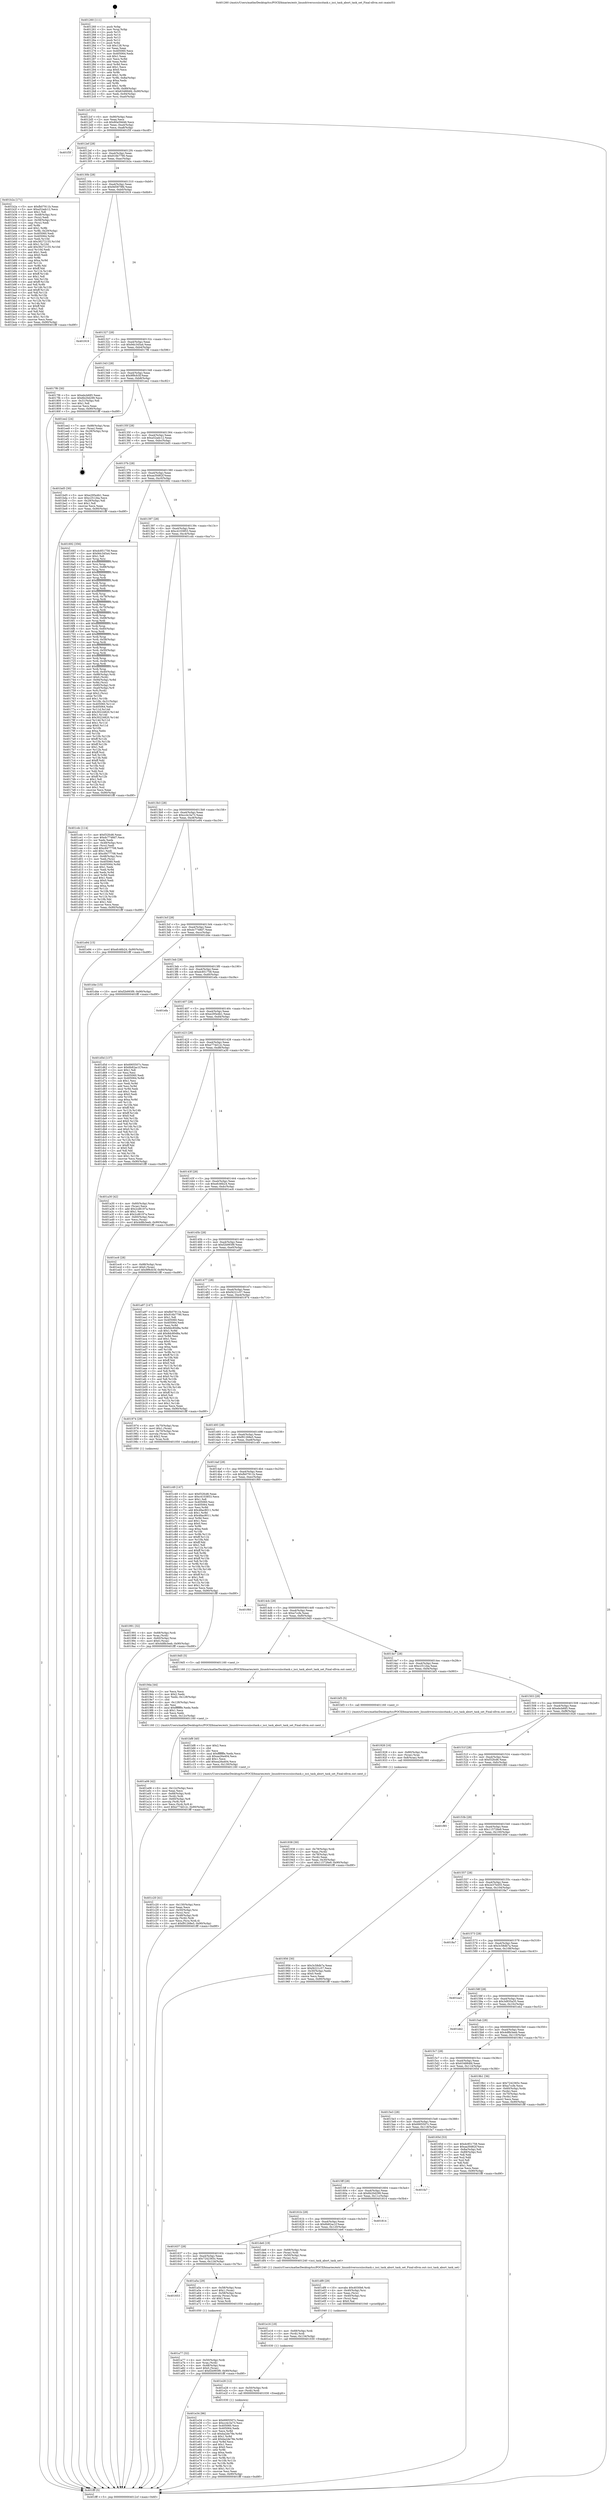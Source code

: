 digraph "0x401260" {
  label = "0x401260 (/mnt/c/Users/mathe/Desktop/tcc/POCII/binaries/extr_linuxdriversscsiiscitask.c_isci_task_abort_task_set_Final-ollvm.out::main(0))"
  labelloc = "t"
  node[shape=record]

  Entry [label="",width=0.3,height=0.3,shape=circle,fillcolor=black,style=filled]
  "0x4012cf" [label="{
     0x4012cf [32]\l
     | [instrs]\l
     &nbsp;&nbsp;0x4012cf \<+6\>: mov -0x90(%rbp),%eax\l
     &nbsp;&nbsp;0x4012d5 \<+2\>: mov %eax,%ecx\l
     &nbsp;&nbsp;0x4012d7 \<+6\>: sub $0x80a59d46,%ecx\l
     &nbsp;&nbsp;0x4012dd \<+6\>: mov %eax,-0xa4(%rbp)\l
     &nbsp;&nbsp;0x4012e3 \<+6\>: mov %ecx,-0xa8(%rbp)\l
     &nbsp;&nbsp;0x4012e9 \<+6\>: je 0000000000401f3f \<main+0xcdf\>\l
  }"]
  "0x401f3f" [label="{
     0x401f3f\l
  }", style=dashed]
  "0x4012ef" [label="{
     0x4012ef [28]\l
     | [instrs]\l
     &nbsp;&nbsp;0x4012ef \<+5\>: jmp 00000000004012f4 \<main+0x94\>\l
     &nbsp;&nbsp;0x4012f4 \<+6\>: mov -0xa4(%rbp),%eax\l
     &nbsp;&nbsp;0x4012fa \<+5\>: sub $0x916b7790,%eax\l
     &nbsp;&nbsp;0x4012ff \<+6\>: mov %eax,-0xac(%rbp)\l
     &nbsp;&nbsp;0x401305 \<+6\>: je 0000000000401b2a \<main+0x8ca\>\l
  }"]
  Exit [label="",width=0.3,height=0.3,shape=circle,fillcolor=black,style=filled,peripheries=2]
  "0x401b2a" [label="{
     0x401b2a [171]\l
     | [instrs]\l
     &nbsp;&nbsp;0x401b2a \<+5\>: mov $0xfb07911b,%eax\l
     &nbsp;&nbsp;0x401b2f \<+5\>: mov $0xa52adc12,%ecx\l
     &nbsp;&nbsp;0x401b34 \<+2\>: mov $0x1,%dl\l
     &nbsp;&nbsp;0x401b36 \<+4\>: mov -0x48(%rbp),%rsi\l
     &nbsp;&nbsp;0x401b3a \<+2\>: mov (%rsi),%edi\l
     &nbsp;&nbsp;0x401b3c \<+4\>: mov -0x58(%rbp),%rsi\l
     &nbsp;&nbsp;0x401b40 \<+2\>: cmp (%rsi),%edi\l
     &nbsp;&nbsp;0x401b42 \<+4\>: setl %r8b\l
     &nbsp;&nbsp;0x401b46 \<+4\>: and $0x1,%r8b\l
     &nbsp;&nbsp;0x401b4a \<+4\>: mov %r8b,-0x29(%rbp)\l
     &nbsp;&nbsp;0x401b4e \<+7\>: mov 0x405060,%edi\l
     &nbsp;&nbsp;0x401b55 \<+8\>: mov 0x405064,%r9d\l
     &nbsp;&nbsp;0x401b5d \<+3\>: mov %edi,%r10d\l
     &nbsp;&nbsp;0x401b60 \<+7\>: sub $0x36272155,%r10d\l
     &nbsp;&nbsp;0x401b67 \<+4\>: sub $0x1,%r10d\l
     &nbsp;&nbsp;0x401b6b \<+7\>: add $0x36272155,%r10d\l
     &nbsp;&nbsp;0x401b72 \<+4\>: imul %r10d,%edi\l
     &nbsp;&nbsp;0x401b76 \<+3\>: and $0x1,%edi\l
     &nbsp;&nbsp;0x401b79 \<+3\>: cmp $0x0,%edi\l
     &nbsp;&nbsp;0x401b7c \<+4\>: sete %r8b\l
     &nbsp;&nbsp;0x401b80 \<+4\>: cmp $0xa,%r9d\l
     &nbsp;&nbsp;0x401b84 \<+4\>: setl %r11b\l
     &nbsp;&nbsp;0x401b88 \<+3\>: mov %r8b,%bl\l
     &nbsp;&nbsp;0x401b8b \<+3\>: xor $0xff,%bl\l
     &nbsp;&nbsp;0x401b8e \<+3\>: mov %r11b,%r14b\l
     &nbsp;&nbsp;0x401b91 \<+4\>: xor $0xff,%r14b\l
     &nbsp;&nbsp;0x401b95 \<+3\>: xor $0x1,%dl\l
     &nbsp;&nbsp;0x401b98 \<+3\>: mov %bl,%r15b\l
     &nbsp;&nbsp;0x401b9b \<+4\>: and $0xff,%r15b\l
     &nbsp;&nbsp;0x401b9f \<+3\>: and %dl,%r8b\l
     &nbsp;&nbsp;0x401ba2 \<+3\>: mov %r14b,%r12b\l
     &nbsp;&nbsp;0x401ba5 \<+4\>: and $0xff,%r12b\l
     &nbsp;&nbsp;0x401ba9 \<+3\>: and %dl,%r11b\l
     &nbsp;&nbsp;0x401bac \<+3\>: or %r8b,%r15b\l
     &nbsp;&nbsp;0x401baf \<+3\>: or %r11b,%r12b\l
     &nbsp;&nbsp;0x401bb2 \<+3\>: xor %r12b,%r15b\l
     &nbsp;&nbsp;0x401bb5 \<+3\>: or %r14b,%bl\l
     &nbsp;&nbsp;0x401bb8 \<+3\>: xor $0xff,%bl\l
     &nbsp;&nbsp;0x401bbb \<+3\>: or $0x1,%dl\l
     &nbsp;&nbsp;0x401bbe \<+2\>: and %dl,%bl\l
     &nbsp;&nbsp;0x401bc0 \<+3\>: or %bl,%r15b\l
     &nbsp;&nbsp;0x401bc3 \<+4\>: test $0x1,%r15b\l
     &nbsp;&nbsp;0x401bc7 \<+3\>: cmovne %ecx,%eax\l
     &nbsp;&nbsp;0x401bca \<+6\>: mov %eax,-0x90(%rbp)\l
     &nbsp;&nbsp;0x401bd0 \<+5\>: jmp 0000000000401fff \<main+0xd9f\>\l
  }"]
  "0x40130b" [label="{
     0x40130b [28]\l
     | [instrs]\l
     &nbsp;&nbsp;0x40130b \<+5\>: jmp 0000000000401310 \<main+0xb0\>\l
     &nbsp;&nbsp;0x401310 \<+6\>: mov -0xa4(%rbp),%eax\l
     &nbsp;&nbsp;0x401316 \<+5\>: sub $0x9d5879fb,%eax\l
     &nbsp;&nbsp;0x40131b \<+6\>: mov %eax,-0xb0(%rbp)\l
     &nbsp;&nbsp;0x401321 \<+6\>: je 0000000000401919 \<main+0x6b9\>\l
  }"]
  "0x401e34" [label="{
     0x401e34 [96]\l
     | [instrs]\l
     &nbsp;&nbsp;0x401e34 \<+5\>: mov $0x6905507c,%eax\l
     &nbsp;&nbsp;0x401e39 \<+5\>: mov $0xcc4c3a73,%esi\l
     &nbsp;&nbsp;0x401e3e \<+7\>: mov 0x405060,%ecx\l
     &nbsp;&nbsp;0x401e45 \<+7\>: mov 0x405064,%edx\l
     &nbsp;&nbsp;0x401e4c \<+3\>: mov %ecx,%r8d\l
     &nbsp;&nbsp;0x401e4f \<+7\>: sub $0xba2de78e,%r8d\l
     &nbsp;&nbsp;0x401e56 \<+4\>: sub $0x1,%r8d\l
     &nbsp;&nbsp;0x401e5a \<+7\>: add $0xba2de78e,%r8d\l
     &nbsp;&nbsp;0x401e61 \<+4\>: imul %r8d,%ecx\l
     &nbsp;&nbsp;0x401e65 \<+3\>: and $0x1,%ecx\l
     &nbsp;&nbsp;0x401e68 \<+3\>: cmp $0x0,%ecx\l
     &nbsp;&nbsp;0x401e6b \<+4\>: sete %r9b\l
     &nbsp;&nbsp;0x401e6f \<+3\>: cmp $0xa,%edx\l
     &nbsp;&nbsp;0x401e72 \<+4\>: setl %r10b\l
     &nbsp;&nbsp;0x401e76 \<+3\>: mov %r9b,%r11b\l
     &nbsp;&nbsp;0x401e79 \<+3\>: and %r10b,%r11b\l
     &nbsp;&nbsp;0x401e7c \<+3\>: xor %r10b,%r9b\l
     &nbsp;&nbsp;0x401e7f \<+3\>: or %r9b,%r11b\l
     &nbsp;&nbsp;0x401e82 \<+4\>: test $0x1,%r11b\l
     &nbsp;&nbsp;0x401e86 \<+3\>: cmovne %esi,%eax\l
     &nbsp;&nbsp;0x401e89 \<+6\>: mov %eax,-0x90(%rbp)\l
     &nbsp;&nbsp;0x401e8f \<+5\>: jmp 0000000000401fff \<main+0xd9f\>\l
  }"]
  "0x401919" [label="{
     0x401919\l
  }", style=dashed]
  "0x401327" [label="{
     0x401327 [28]\l
     | [instrs]\l
     &nbsp;&nbsp;0x401327 \<+5\>: jmp 000000000040132c \<main+0xcc\>\l
     &nbsp;&nbsp;0x40132c \<+6\>: mov -0xa4(%rbp),%eax\l
     &nbsp;&nbsp;0x401332 \<+5\>: sub $0x9dc345a4,%eax\l
     &nbsp;&nbsp;0x401337 \<+6\>: mov %eax,-0xb4(%rbp)\l
     &nbsp;&nbsp;0x40133d \<+6\>: je 00000000004017f6 \<main+0x596\>\l
  }"]
  "0x401e28" [label="{
     0x401e28 [12]\l
     | [instrs]\l
     &nbsp;&nbsp;0x401e28 \<+4\>: mov -0x50(%rbp),%rdi\l
     &nbsp;&nbsp;0x401e2c \<+3\>: mov (%rdi),%rdi\l
     &nbsp;&nbsp;0x401e2f \<+5\>: call 0000000000401030 \<free@plt\>\l
     | [calls]\l
     &nbsp;&nbsp;0x401030 \{1\} (unknown)\l
  }"]
  "0x4017f6" [label="{
     0x4017f6 [30]\l
     | [instrs]\l
     &nbsp;&nbsp;0x4017f6 \<+5\>: mov $0xebcb685,%eax\l
     &nbsp;&nbsp;0x4017fb \<+5\>: mov $0x6b20d299,%ecx\l
     &nbsp;&nbsp;0x401800 \<+3\>: mov -0x31(%rbp),%dl\l
     &nbsp;&nbsp;0x401803 \<+3\>: test $0x1,%dl\l
     &nbsp;&nbsp;0x401806 \<+3\>: cmovne %ecx,%eax\l
     &nbsp;&nbsp;0x401809 \<+6\>: mov %eax,-0x90(%rbp)\l
     &nbsp;&nbsp;0x40180f \<+5\>: jmp 0000000000401fff \<main+0xd9f\>\l
  }"]
  "0x401343" [label="{
     0x401343 [28]\l
     | [instrs]\l
     &nbsp;&nbsp;0x401343 \<+5\>: jmp 0000000000401348 \<main+0xe8\>\l
     &nbsp;&nbsp;0x401348 \<+6\>: mov -0xa4(%rbp),%eax\l
     &nbsp;&nbsp;0x40134e \<+5\>: sub $0x9f9cfc5f,%eax\l
     &nbsp;&nbsp;0x401353 \<+6\>: mov %eax,-0xb8(%rbp)\l
     &nbsp;&nbsp;0x401359 \<+6\>: je 0000000000401ee2 \<main+0xc82\>\l
  }"]
  "0x401e16" [label="{
     0x401e16 [18]\l
     | [instrs]\l
     &nbsp;&nbsp;0x401e16 \<+4\>: mov -0x68(%rbp),%rdi\l
     &nbsp;&nbsp;0x401e1a \<+3\>: mov (%rdi),%rdi\l
     &nbsp;&nbsp;0x401e1d \<+6\>: mov %eax,-0x134(%rbp)\l
     &nbsp;&nbsp;0x401e23 \<+5\>: call 0000000000401030 \<free@plt\>\l
     | [calls]\l
     &nbsp;&nbsp;0x401030 \{1\} (unknown)\l
  }"]
  "0x401ee2" [label="{
     0x401ee2 [24]\l
     | [instrs]\l
     &nbsp;&nbsp;0x401ee2 \<+7\>: mov -0x88(%rbp),%rax\l
     &nbsp;&nbsp;0x401ee9 \<+2\>: mov (%rax),%eax\l
     &nbsp;&nbsp;0x401eeb \<+4\>: lea -0x28(%rbp),%rsp\l
     &nbsp;&nbsp;0x401eef \<+1\>: pop %rbx\l
     &nbsp;&nbsp;0x401ef0 \<+2\>: pop %r12\l
     &nbsp;&nbsp;0x401ef2 \<+2\>: pop %r13\l
     &nbsp;&nbsp;0x401ef4 \<+2\>: pop %r14\l
     &nbsp;&nbsp;0x401ef6 \<+2\>: pop %r15\l
     &nbsp;&nbsp;0x401ef8 \<+1\>: pop %rbp\l
     &nbsp;&nbsp;0x401ef9 \<+1\>: ret\l
  }"]
  "0x40135f" [label="{
     0x40135f [28]\l
     | [instrs]\l
     &nbsp;&nbsp;0x40135f \<+5\>: jmp 0000000000401364 \<main+0x104\>\l
     &nbsp;&nbsp;0x401364 \<+6\>: mov -0xa4(%rbp),%eax\l
     &nbsp;&nbsp;0x40136a \<+5\>: sub $0xa52adc12,%eax\l
     &nbsp;&nbsp;0x40136f \<+6\>: mov %eax,-0xbc(%rbp)\l
     &nbsp;&nbsp;0x401375 \<+6\>: je 0000000000401bd5 \<main+0x975\>\l
  }"]
  "0x401df9" [label="{
     0x401df9 [29]\l
     | [instrs]\l
     &nbsp;&nbsp;0x401df9 \<+10\>: movabs $0x4030b6,%rdi\l
     &nbsp;&nbsp;0x401e03 \<+4\>: mov -0x40(%rbp),%rsi\l
     &nbsp;&nbsp;0x401e07 \<+2\>: mov %eax,(%rsi)\l
     &nbsp;&nbsp;0x401e09 \<+4\>: mov -0x40(%rbp),%rsi\l
     &nbsp;&nbsp;0x401e0d \<+2\>: mov (%rsi),%esi\l
     &nbsp;&nbsp;0x401e0f \<+2\>: mov $0x0,%al\l
     &nbsp;&nbsp;0x401e11 \<+5\>: call 0000000000401040 \<printf@plt\>\l
     | [calls]\l
     &nbsp;&nbsp;0x401040 \{1\} (unknown)\l
  }"]
  "0x401bd5" [label="{
     0x401bd5 [30]\l
     | [instrs]\l
     &nbsp;&nbsp;0x401bd5 \<+5\>: mov $0xe295e4b1,%eax\l
     &nbsp;&nbsp;0x401bda \<+5\>: mov $0xc2512ba,%ecx\l
     &nbsp;&nbsp;0x401bdf \<+3\>: mov -0x29(%rbp),%dl\l
     &nbsp;&nbsp;0x401be2 \<+3\>: test $0x1,%dl\l
     &nbsp;&nbsp;0x401be5 \<+3\>: cmovne %ecx,%eax\l
     &nbsp;&nbsp;0x401be8 \<+6\>: mov %eax,-0x90(%rbp)\l
     &nbsp;&nbsp;0x401bee \<+5\>: jmp 0000000000401fff \<main+0xd9f\>\l
  }"]
  "0x40137b" [label="{
     0x40137b [28]\l
     | [instrs]\l
     &nbsp;&nbsp;0x40137b \<+5\>: jmp 0000000000401380 \<main+0x120\>\l
     &nbsp;&nbsp;0x401380 \<+6\>: mov -0xa4(%rbp),%eax\l
     &nbsp;&nbsp;0x401386 \<+5\>: sub $0xaa30d62f,%eax\l
     &nbsp;&nbsp;0x40138b \<+6\>: mov %eax,-0xc0(%rbp)\l
     &nbsp;&nbsp;0x401391 \<+6\>: je 0000000000401692 \<main+0x432\>\l
  }"]
  "0x401c20" [label="{
     0x401c20 [41]\l
     | [instrs]\l
     &nbsp;&nbsp;0x401c20 \<+6\>: mov -0x130(%rbp),%ecx\l
     &nbsp;&nbsp;0x401c26 \<+3\>: imul %eax,%ecx\l
     &nbsp;&nbsp;0x401c29 \<+4\>: mov -0x50(%rbp),%rsi\l
     &nbsp;&nbsp;0x401c2d \<+3\>: mov (%rsi),%rsi\l
     &nbsp;&nbsp;0x401c30 \<+4\>: mov -0x48(%rbp),%rdi\l
     &nbsp;&nbsp;0x401c34 \<+3\>: movslq (%rdi),%rdi\l
     &nbsp;&nbsp;0x401c37 \<+3\>: mov %ecx,(%rsi,%rdi,4)\l
     &nbsp;&nbsp;0x401c3a \<+10\>: movl $0xf91268e5,-0x90(%rbp)\l
     &nbsp;&nbsp;0x401c44 \<+5\>: jmp 0000000000401fff \<main+0xd9f\>\l
  }"]
  "0x401692" [label="{
     0x401692 [356]\l
     | [instrs]\l
     &nbsp;&nbsp;0x401692 \<+5\>: mov $0xdc851758,%eax\l
     &nbsp;&nbsp;0x401697 \<+5\>: mov $0x9dc345a4,%ecx\l
     &nbsp;&nbsp;0x40169c \<+2\>: mov $0x1,%dl\l
     &nbsp;&nbsp;0x40169e \<+3\>: mov %rsp,%rsi\l
     &nbsp;&nbsp;0x4016a1 \<+4\>: add $0xfffffffffffffff0,%rsi\l
     &nbsp;&nbsp;0x4016a5 \<+3\>: mov %rsi,%rsp\l
     &nbsp;&nbsp;0x4016a8 \<+7\>: mov %rsi,-0x88(%rbp)\l
     &nbsp;&nbsp;0x4016af \<+3\>: mov %rsp,%rsi\l
     &nbsp;&nbsp;0x4016b2 \<+4\>: add $0xfffffffffffffff0,%rsi\l
     &nbsp;&nbsp;0x4016b6 \<+3\>: mov %rsi,%rsp\l
     &nbsp;&nbsp;0x4016b9 \<+3\>: mov %rsp,%rdi\l
     &nbsp;&nbsp;0x4016bc \<+4\>: add $0xfffffffffffffff0,%rdi\l
     &nbsp;&nbsp;0x4016c0 \<+3\>: mov %rdi,%rsp\l
     &nbsp;&nbsp;0x4016c3 \<+4\>: mov %rdi,-0x80(%rbp)\l
     &nbsp;&nbsp;0x4016c7 \<+3\>: mov %rsp,%rdi\l
     &nbsp;&nbsp;0x4016ca \<+4\>: add $0xfffffffffffffff0,%rdi\l
     &nbsp;&nbsp;0x4016ce \<+3\>: mov %rdi,%rsp\l
     &nbsp;&nbsp;0x4016d1 \<+4\>: mov %rdi,-0x78(%rbp)\l
     &nbsp;&nbsp;0x4016d5 \<+3\>: mov %rsp,%rdi\l
     &nbsp;&nbsp;0x4016d8 \<+4\>: add $0xfffffffffffffff0,%rdi\l
     &nbsp;&nbsp;0x4016dc \<+3\>: mov %rdi,%rsp\l
     &nbsp;&nbsp;0x4016df \<+4\>: mov %rdi,-0x70(%rbp)\l
     &nbsp;&nbsp;0x4016e3 \<+3\>: mov %rsp,%rdi\l
     &nbsp;&nbsp;0x4016e6 \<+4\>: add $0xfffffffffffffff0,%rdi\l
     &nbsp;&nbsp;0x4016ea \<+3\>: mov %rdi,%rsp\l
     &nbsp;&nbsp;0x4016ed \<+4\>: mov %rdi,-0x68(%rbp)\l
     &nbsp;&nbsp;0x4016f1 \<+3\>: mov %rsp,%rdi\l
     &nbsp;&nbsp;0x4016f4 \<+4\>: add $0xfffffffffffffff0,%rdi\l
     &nbsp;&nbsp;0x4016f8 \<+3\>: mov %rdi,%rsp\l
     &nbsp;&nbsp;0x4016fb \<+4\>: mov %rdi,-0x60(%rbp)\l
     &nbsp;&nbsp;0x4016ff \<+3\>: mov %rsp,%rdi\l
     &nbsp;&nbsp;0x401702 \<+4\>: add $0xfffffffffffffff0,%rdi\l
     &nbsp;&nbsp;0x401706 \<+3\>: mov %rdi,%rsp\l
     &nbsp;&nbsp;0x401709 \<+4\>: mov %rdi,-0x58(%rbp)\l
     &nbsp;&nbsp;0x40170d \<+3\>: mov %rsp,%rdi\l
     &nbsp;&nbsp;0x401710 \<+4\>: add $0xfffffffffffffff0,%rdi\l
     &nbsp;&nbsp;0x401714 \<+3\>: mov %rdi,%rsp\l
     &nbsp;&nbsp;0x401717 \<+4\>: mov %rdi,-0x50(%rbp)\l
     &nbsp;&nbsp;0x40171b \<+3\>: mov %rsp,%rdi\l
     &nbsp;&nbsp;0x40171e \<+4\>: add $0xfffffffffffffff0,%rdi\l
     &nbsp;&nbsp;0x401722 \<+3\>: mov %rdi,%rsp\l
     &nbsp;&nbsp;0x401725 \<+4\>: mov %rdi,-0x48(%rbp)\l
     &nbsp;&nbsp;0x401729 \<+3\>: mov %rsp,%rdi\l
     &nbsp;&nbsp;0x40172c \<+4\>: add $0xfffffffffffffff0,%rdi\l
     &nbsp;&nbsp;0x401730 \<+3\>: mov %rdi,%rsp\l
     &nbsp;&nbsp;0x401733 \<+4\>: mov %rdi,-0x40(%rbp)\l
     &nbsp;&nbsp;0x401737 \<+7\>: mov -0x88(%rbp),%rdi\l
     &nbsp;&nbsp;0x40173e \<+6\>: movl $0x0,(%rdi)\l
     &nbsp;&nbsp;0x401744 \<+7\>: mov -0x94(%rbp),%r8d\l
     &nbsp;&nbsp;0x40174b \<+3\>: mov %r8d,(%rsi)\l
     &nbsp;&nbsp;0x40174e \<+4\>: mov -0x80(%rbp),%rdi\l
     &nbsp;&nbsp;0x401752 \<+7\>: mov -0xa0(%rbp),%r9\l
     &nbsp;&nbsp;0x401759 \<+3\>: mov %r9,(%rdi)\l
     &nbsp;&nbsp;0x40175c \<+3\>: cmpl $0x2,(%rsi)\l
     &nbsp;&nbsp;0x40175f \<+4\>: setne %r10b\l
     &nbsp;&nbsp;0x401763 \<+4\>: and $0x1,%r10b\l
     &nbsp;&nbsp;0x401767 \<+4\>: mov %r10b,-0x31(%rbp)\l
     &nbsp;&nbsp;0x40176b \<+8\>: mov 0x405060,%r11d\l
     &nbsp;&nbsp;0x401773 \<+7\>: mov 0x405064,%ebx\l
     &nbsp;&nbsp;0x40177a \<+3\>: mov %r11d,%r14d\l
     &nbsp;&nbsp;0x40177d \<+7\>: add $0x30224820,%r14d\l
     &nbsp;&nbsp;0x401784 \<+4\>: sub $0x1,%r14d\l
     &nbsp;&nbsp;0x401788 \<+7\>: sub $0x30224820,%r14d\l
     &nbsp;&nbsp;0x40178f \<+4\>: imul %r14d,%r11d\l
     &nbsp;&nbsp;0x401793 \<+4\>: and $0x1,%r11d\l
     &nbsp;&nbsp;0x401797 \<+4\>: cmp $0x0,%r11d\l
     &nbsp;&nbsp;0x40179b \<+4\>: sete %r10b\l
     &nbsp;&nbsp;0x40179f \<+3\>: cmp $0xa,%ebx\l
     &nbsp;&nbsp;0x4017a2 \<+4\>: setl %r15b\l
     &nbsp;&nbsp;0x4017a6 \<+3\>: mov %r10b,%r12b\l
     &nbsp;&nbsp;0x4017a9 \<+4\>: xor $0xff,%r12b\l
     &nbsp;&nbsp;0x4017ad \<+3\>: mov %r15b,%r13b\l
     &nbsp;&nbsp;0x4017b0 \<+4\>: xor $0xff,%r13b\l
     &nbsp;&nbsp;0x4017b4 \<+3\>: xor $0x1,%dl\l
     &nbsp;&nbsp;0x4017b7 \<+3\>: mov %r12b,%sil\l
     &nbsp;&nbsp;0x4017ba \<+4\>: and $0xff,%sil\l
     &nbsp;&nbsp;0x4017be \<+3\>: and %dl,%r10b\l
     &nbsp;&nbsp;0x4017c1 \<+3\>: mov %r13b,%dil\l
     &nbsp;&nbsp;0x4017c4 \<+4\>: and $0xff,%dil\l
     &nbsp;&nbsp;0x4017c8 \<+3\>: and %dl,%r15b\l
     &nbsp;&nbsp;0x4017cb \<+3\>: or %r10b,%sil\l
     &nbsp;&nbsp;0x4017ce \<+3\>: or %r15b,%dil\l
     &nbsp;&nbsp;0x4017d1 \<+3\>: xor %dil,%sil\l
     &nbsp;&nbsp;0x4017d4 \<+3\>: or %r13b,%r12b\l
     &nbsp;&nbsp;0x4017d7 \<+4\>: xor $0xff,%r12b\l
     &nbsp;&nbsp;0x4017db \<+3\>: or $0x1,%dl\l
     &nbsp;&nbsp;0x4017de \<+3\>: and %dl,%r12b\l
     &nbsp;&nbsp;0x4017e1 \<+3\>: or %r12b,%sil\l
     &nbsp;&nbsp;0x4017e4 \<+4\>: test $0x1,%sil\l
     &nbsp;&nbsp;0x4017e8 \<+3\>: cmovne %ecx,%eax\l
     &nbsp;&nbsp;0x4017eb \<+6\>: mov %eax,-0x90(%rbp)\l
     &nbsp;&nbsp;0x4017f1 \<+5\>: jmp 0000000000401fff \<main+0xd9f\>\l
  }"]
  "0x401397" [label="{
     0x401397 [28]\l
     | [instrs]\l
     &nbsp;&nbsp;0x401397 \<+5\>: jmp 000000000040139c \<main+0x13c\>\l
     &nbsp;&nbsp;0x40139c \<+6\>: mov -0xa4(%rbp),%eax\l
     &nbsp;&nbsp;0x4013a2 \<+5\>: sub $0xc4103853,%eax\l
     &nbsp;&nbsp;0x4013a7 \<+6\>: mov %eax,-0xc4(%rbp)\l
     &nbsp;&nbsp;0x4013ad \<+6\>: je 0000000000401cdc \<main+0xa7c\>\l
  }"]
  "0x401bf8" [label="{
     0x401bf8 [40]\l
     | [instrs]\l
     &nbsp;&nbsp;0x401bf8 \<+5\>: mov $0x2,%ecx\l
     &nbsp;&nbsp;0x401bfd \<+1\>: cltd\l
     &nbsp;&nbsp;0x401bfe \<+2\>: idiv %ecx\l
     &nbsp;&nbsp;0x401c00 \<+6\>: imul $0xfffffffe,%edx,%ecx\l
     &nbsp;&nbsp;0x401c06 \<+6\>: sub $0xea26a404,%ecx\l
     &nbsp;&nbsp;0x401c0c \<+3\>: add $0x1,%ecx\l
     &nbsp;&nbsp;0x401c0f \<+6\>: add $0xea26a404,%ecx\l
     &nbsp;&nbsp;0x401c15 \<+6\>: mov %ecx,-0x130(%rbp)\l
     &nbsp;&nbsp;0x401c1b \<+5\>: call 0000000000401160 \<next_i\>\l
     | [calls]\l
     &nbsp;&nbsp;0x401160 \{1\} (/mnt/c/Users/mathe/Desktop/tcc/POCII/binaries/extr_linuxdriversscsiiscitask.c_isci_task_abort_task_set_Final-ollvm.out::next_i)\l
  }"]
  "0x401cdc" [label="{
     0x401cdc [114]\l
     | [instrs]\l
     &nbsp;&nbsp;0x401cdc \<+5\>: mov $0xf32fcd6,%eax\l
     &nbsp;&nbsp;0x401ce1 \<+5\>: mov $0xdc7748d7,%ecx\l
     &nbsp;&nbsp;0x401ce6 \<+2\>: xor %edx,%edx\l
     &nbsp;&nbsp;0x401ce8 \<+4\>: mov -0x48(%rbp),%rsi\l
     &nbsp;&nbsp;0x401cec \<+2\>: mov (%rsi),%edi\l
     &nbsp;&nbsp;0x401cee \<+6\>: add $0xc8477708,%edi\l
     &nbsp;&nbsp;0x401cf4 \<+3\>: add $0x1,%edi\l
     &nbsp;&nbsp;0x401cf7 \<+6\>: sub $0xc8477708,%edi\l
     &nbsp;&nbsp;0x401cfd \<+4\>: mov -0x48(%rbp),%rsi\l
     &nbsp;&nbsp;0x401d01 \<+2\>: mov %edi,(%rsi)\l
     &nbsp;&nbsp;0x401d03 \<+7\>: mov 0x405060,%edi\l
     &nbsp;&nbsp;0x401d0a \<+8\>: mov 0x405064,%r8d\l
     &nbsp;&nbsp;0x401d12 \<+3\>: sub $0x1,%edx\l
     &nbsp;&nbsp;0x401d15 \<+3\>: mov %edi,%r9d\l
     &nbsp;&nbsp;0x401d18 \<+3\>: add %edx,%r9d\l
     &nbsp;&nbsp;0x401d1b \<+4\>: imul %r9d,%edi\l
     &nbsp;&nbsp;0x401d1f \<+3\>: and $0x1,%edi\l
     &nbsp;&nbsp;0x401d22 \<+3\>: cmp $0x0,%edi\l
     &nbsp;&nbsp;0x401d25 \<+4\>: sete %r10b\l
     &nbsp;&nbsp;0x401d29 \<+4\>: cmp $0xa,%r8d\l
     &nbsp;&nbsp;0x401d2d \<+4\>: setl %r11b\l
     &nbsp;&nbsp;0x401d31 \<+3\>: mov %r10b,%bl\l
     &nbsp;&nbsp;0x401d34 \<+3\>: and %r11b,%bl\l
     &nbsp;&nbsp;0x401d37 \<+3\>: xor %r11b,%r10b\l
     &nbsp;&nbsp;0x401d3a \<+3\>: or %r10b,%bl\l
     &nbsp;&nbsp;0x401d3d \<+3\>: test $0x1,%bl\l
     &nbsp;&nbsp;0x401d40 \<+3\>: cmovne %ecx,%eax\l
     &nbsp;&nbsp;0x401d43 \<+6\>: mov %eax,-0x90(%rbp)\l
     &nbsp;&nbsp;0x401d49 \<+5\>: jmp 0000000000401fff \<main+0xd9f\>\l
  }"]
  "0x4013b3" [label="{
     0x4013b3 [28]\l
     | [instrs]\l
     &nbsp;&nbsp;0x4013b3 \<+5\>: jmp 00000000004013b8 \<main+0x158\>\l
     &nbsp;&nbsp;0x4013b8 \<+6\>: mov -0xa4(%rbp),%eax\l
     &nbsp;&nbsp;0x4013be \<+5\>: sub $0xcc4c3a73,%eax\l
     &nbsp;&nbsp;0x4013c3 \<+6\>: mov %eax,-0xc8(%rbp)\l
     &nbsp;&nbsp;0x4013c9 \<+6\>: je 0000000000401e94 \<main+0xc34\>\l
  }"]
  "0x401a77" [label="{
     0x401a77 [32]\l
     | [instrs]\l
     &nbsp;&nbsp;0x401a77 \<+4\>: mov -0x50(%rbp),%rdi\l
     &nbsp;&nbsp;0x401a7b \<+3\>: mov %rax,(%rdi)\l
     &nbsp;&nbsp;0x401a7e \<+4\>: mov -0x48(%rbp),%rax\l
     &nbsp;&nbsp;0x401a82 \<+6\>: movl $0x0,(%rax)\l
     &nbsp;&nbsp;0x401a88 \<+10\>: movl $0xf2b993f9,-0x90(%rbp)\l
     &nbsp;&nbsp;0x401a92 \<+5\>: jmp 0000000000401fff \<main+0xd9f\>\l
  }"]
  "0x401e94" [label="{
     0x401e94 [15]\l
     | [instrs]\l
     &nbsp;&nbsp;0x401e94 \<+10\>: movl $0xefc46b24,-0x90(%rbp)\l
     &nbsp;&nbsp;0x401e9e \<+5\>: jmp 0000000000401fff \<main+0xd9f\>\l
  }"]
  "0x4013cf" [label="{
     0x4013cf [28]\l
     | [instrs]\l
     &nbsp;&nbsp;0x4013cf \<+5\>: jmp 00000000004013d4 \<main+0x174\>\l
     &nbsp;&nbsp;0x4013d4 \<+6\>: mov -0xa4(%rbp),%eax\l
     &nbsp;&nbsp;0x4013da \<+5\>: sub $0xdc7748d7,%eax\l
     &nbsp;&nbsp;0x4013df \<+6\>: mov %eax,-0xcc(%rbp)\l
     &nbsp;&nbsp;0x4013e5 \<+6\>: je 0000000000401d4e \<main+0xaee\>\l
  }"]
  "0x401653" [label="{
     0x401653\l
  }", style=dashed]
  "0x401d4e" [label="{
     0x401d4e [15]\l
     | [instrs]\l
     &nbsp;&nbsp;0x401d4e \<+10\>: movl $0xf2b993f9,-0x90(%rbp)\l
     &nbsp;&nbsp;0x401d58 \<+5\>: jmp 0000000000401fff \<main+0xd9f\>\l
  }"]
  "0x4013eb" [label="{
     0x4013eb [28]\l
     | [instrs]\l
     &nbsp;&nbsp;0x4013eb \<+5\>: jmp 00000000004013f0 \<main+0x190\>\l
     &nbsp;&nbsp;0x4013f0 \<+6\>: mov -0xa4(%rbp),%eax\l
     &nbsp;&nbsp;0x4013f6 \<+5\>: sub $0xdc851758,%eax\l
     &nbsp;&nbsp;0x4013fb \<+6\>: mov %eax,-0xd0(%rbp)\l
     &nbsp;&nbsp;0x401401 \<+6\>: je 0000000000401efa \<main+0xc9a\>\l
  }"]
  "0x401a5a" [label="{
     0x401a5a [29]\l
     | [instrs]\l
     &nbsp;&nbsp;0x401a5a \<+4\>: mov -0x58(%rbp),%rax\l
     &nbsp;&nbsp;0x401a5e \<+6\>: movl $0x1,(%rax)\l
     &nbsp;&nbsp;0x401a64 \<+4\>: mov -0x58(%rbp),%rax\l
     &nbsp;&nbsp;0x401a68 \<+3\>: movslq (%rax),%rax\l
     &nbsp;&nbsp;0x401a6b \<+4\>: shl $0x2,%rax\l
     &nbsp;&nbsp;0x401a6f \<+3\>: mov %rax,%rdi\l
     &nbsp;&nbsp;0x401a72 \<+5\>: call 0000000000401050 \<malloc@plt\>\l
     | [calls]\l
     &nbsp;&nbsp;0x401050 \{1\} (unknown)\l
  }"]
  "0x401efa" [label="{
     0x401efa\l
  }", style=dashed]
  "0x401407" [label="{
     0x401407 [28]\l
     | [instrs]\l
     &nbsp;&nbsp;0x401407 \<+5\>: jmp 000000000040140c \<main+0x1ac\>\l
     &nbsp;&nbsp;0x40140c \<+6\>: mov -0xa4(%rbp),%eax\l
     &nbsp;&nbsp;0x401412 \<+5\>: sub $0xe295e4b1,%eax\l
     &nbsp;&nbsp;0x401417 \<+6\>: mov %eax,-0xd4(%rbp)\l
     &nbsp;&nbsp;0x40141d \<+6\>: je 0000000000401d5d \<main+0xafd\>\l
  }"]
  "0x401637" [label="{
     0x401637 [28]\l
     | [instrs]\l
     &nbsp;&nbsp;0x401637 \<+5\>: jmp 000000000040163c \<main+0x3dc\>\l
     &nbsp;&nbsp;0x40163c \<+6\>: mov -0xa4(%rbp),%eax\l
     &nbsp;&nbsp;0x401642 \<+5\>: sub $0x7242365c,%eax\l
     &nbsp;&nbsp;0x401647 \<+6\>: mov %eax,-0x124(%rbp)\l
     &nbsp;&nbsp;0x40164d \<+6\>: je 0000000000401a5a \<main+0x7fa\>\l
  }"]
  "0x401d5d" [label="{
     0x401d5d [137]\l
     | [instrs]\l
     &nbsp;&nbsp;0x401d5d \<+5\>: mov $0x6905507c,%eax\l
     &nbsp;&nbsp;0x401d62 \<+5\>: mov $0x6b82ac1f,%ecx\l
     &nbsp;&nbsp;0x401d67 \<+2\>: mov $0x1,%dl\l
     &nbsp;&nbsp;0x401d69 \<+2\>: xor %esi,%esi\l
     &nbsp;&nbsp;0x401d6b \<+7\>: mov 0x405060,%edi\l
     &nbsp;&nbsp;0x401d72 \<+8\>: mov 0x405064,%r8d\l
     &nbsp;&nbsp;0x401d7a \<+3\>: sub $0x1,%esi\l
     &nbsp;&nbsp;0x401d7d \<+3\>: mov %edi,%r9d\l
     &nbsp;&nbsp;0x401d80 \<+3\>: add %esi,%r9d\l
     &nbsp;&nbsp;0x401d83 \<+4\>: imul %r9d,%edi\l
     &nbsp;&nbsp;0x401d87 \<+3\>: and $0x1,%edi\l
     &nbsp;&nbsp;0x401d8a \<+3\>: cmp $0x0,%edi\l
     &nbsp;&nbsp;0x401d8d \<+4\>: sete %r10b\l
     &nbsp;&nbsp;0x401d91 \<+4\>: cmp $0xa,%r8d\l
     &nbsp;&nbsp;0x401d95 \<+4\>: setl %r11b\l
     &nbsp;&nbsp;0x401d99 \<+3\>: mov %r10b,%bl\l
     &nbsp;&nbsp;0x401d9c \<+3\>: xor $0xff,%bl\l
     &nbsp;&nbsp;0x401d9f \<+3\>: mov %r11b,%r14b\l
     &nbsp;&nbsp;0x401da2 \<+4\>: xor $0xff,%r14b\l
     &nbsp;&nbsp;0x401da6 \<+3\>: xor $0x0,%dl\l
     &nbsp;&nbsp;0x401da9 \<+3\>: mov %bl,%r15b\l
     &nbsp;&nbsp;0x401dac \<+4\>: and $0x0,%r15b\l
     &nbsp;&nbsp;0x401db0 \<+3\>: and %dl,%r10b\l
     &nbsp;&nbsp;0x401db3 \<+3\>: mov %r14b,%r12b\l
     &nbsp;&nbsp;0x401db6 \<+4\>: and $0x0,%r12b\l
     &nbsp;&nbsp;0x401dba \<+3\>: and %dl,%r11b\l
     &nbsp;&nbsp;0x401dbd \<+3\>: or %r10b,%r15b\l
     &nbsp;&nbsp;0x401dc0 \<+3\>: or %r11b,%r12b\l
     &nbsp;&nbsp;0x401dc3 \<+3\>: xor %r12b,%r15b\l
     &nbsp;&nbsp;0x401dc6 \<+3\>: or %r14b,%bl\l
     &nbsp;&nbsp;0x401dc9 \<+3\>: xor $0xff,%bl\l
     &nbsp;&nbsp;0x401dcc \<+3\>: or $0x0,%dl\l
     &nbsp;&nbsp;0x401dcf \<+2\>: and %dl,%bl\l
     &nbsp;&nbsp;0x401dd1 \<+3\>: or %bl,%r15b\l
     &nbsp;&nbsp;0x401dd4 \<+4\>: test $0x1,%r15b\l
     &nbsp;&nbsp;0x401dd8 \<+3\>: cmovne %ecx,%eax\l
     &nbsp;&nbsp;0x401ddb \<+6\>: mov %eax,-0x90(%rbp)\l
     &nbsp;&nbsp;0x401de1 \<+5\>: jmp 0000000000401fff \<main+0xd9f\>\l
  }"]
  "0x401423" [label="{
     0x401423 [28]\l
     | [instrs]\l
     &nbsp;&nbsp;0x401423 \<+5\>: jmp 0000000000401428 \<main+0x1c8\>\l
     &nbsp;&nbsp;0x401428 \<+6\>: mov -0xa4(%rbp),%eax\l
     &nbsp;&nbsp;0x40142e \<+5\>: sub $0xe774d12c,%eax\l
     &nbsp;&nbsp;0x401433 \<+6\>: mov %eax,-0xd8(%rbp)\l
     &nbsp;&nbsp;0x401439 \<+6\>: je 0000000000401a30 \<main+0x7d0\>\l
  }"]
  "0x401de6" [label="{
     0x401de6 [19]\l
     | [instrs]\l
     &nbsp;&nbsp;0x401de6 \<+4\>: mov -0x68(%rbp),%rax\l
     &nbsp;&nbsp;0x401dea \<+3\>: mov (%rax),%rdi\l
     &nbsp;&nbsp;0x401ded \<+4\>: mov -0x50(%rbp),%rax\l
     &nbsp;&nbsp;0x401df1 \<+3\>: mov (%rax),%rsi\l
     &nbsp;&nbsp;0x401df4 \<+5\>: call 0000000000401240 \<isci_task_abort_task_set\>\l
     | [calls]\l
     &nbsp;&nbsp;0x401240 \{1\} (/mnt/c/Users/mathe/Desktop/tcc/POCII/binaries/extr_linuxdriversscsiiscitask.c_isci_task_abort_task_set_Final-ollvm.out::isci_task_abort_task_set)\l
  }"]
  "0x401a30" [label="{
     0x401a30 [42]\l
     | [instrs]\l
     &nbsp;&nbsp;0x401a30 \<+4\>: mov -0x60(%rbp),%rax\l
     &nbsp;&nbsp;0x401a34 \<+2\>: mov (%rax),%ecx\l
     &nbsp;&nbsp;0x401a36 \<+6\>: add $0x2cd6197a,%ecx\l
     &nbsp;&nbsp;0x401a3c \<+3\>: add $0x1,%ecx\l
     &nbsp;&nbsp;0x401a3f \<+6\>: sub $0x2cd6197a,%ecx\l
     &nbsp;&nbsp;0x401a45 \<+4\>: mov -0x60(%rbp),%rax\l
     &nbsp;&nbsp;0x401a49 \<+2\>: mov %ecx,(%rax)\l
     &nbsp;&nbsp;0x401a4b \<+10\>: movl $0x4d8b3eeb,-0x90(%rbp)\l
     &nbsp;&nbsp;0x401a55 \<+5\>: jmp 0000000000401fff \<main+0xd9f\>\l
  }"]
  "0x40143f" [label="{
     0x40143f [28]\l
     | [instrs]\l
     &nbsp;&nbsp;0x40143f \<+5\>: jmp 0000000000401444 \<main+0x1e4\>\l
     &nbsp;&nbsp;0x401444 \<+6\>: mov -0xa4(%rbp),%eax\l
     &nbsp;&nbsp;0x40144a \<+5\>: sub $0xefc46b24,%eax\l
     &nbsp;&nbsp;0x40144f \<+6\>: mov %eax,-0xdc(%rbp)\l
     &nbsp;&nbsp;0x401455 \<+6\>: je 0000000000401ec6 \<main+0xc66\>\l
  }"]
  "0x40161b" [label="{
     0x40161b [28]\l
     | [instrs]\l
     &nbsp;&nbsp;0x40161b \<+5\>: jmp 0000000000401620 \<main+0x3c0\>\l
     &nbsp;&nbsp;0x401620 \<+6\>: mov -0xa4(%rbp),%eax\l
     &nbsp;&nbsp;0x401626 \<+5\>: sub $0x6b82ac1f,%eax\l
     &nbsp;&nbsp;0x40162b \<+6\>: mov %eax,-0x120(%rbp)\l
     &nbsp;&nbsp;0x401631 \<+6\>: je 0000000000401de6 \<main+0xb86\>\l
  }"]
  "0x401ec6" [label="{
     0x401ec6 [28]\l
     | [instrs]\l
     &nbsp;&nbsp;0x401ec6 \<+7\>: mov -0x88(%rbp),%rax\l
     &nbsp;&nbsp;0x401ecd \<+6\>: movl $0x0,(%rax)\l
     &nbsp;&nbsp;0x401ed3 \<+10\>: movl $0x9f9cfc5f,-0x90(%rbp)\l
     &nbsp;&nbsp;0x401edd \<+5\>: jmp 0000000000401fff \<main+0xd9f\>\l
  }"]
  "0x40145b" [label="{
     0x40145b [28]\l
     | [instrs]\l
     &nbsp;&nbsp;0x40145b \<+5\>: jmp 0000000000401460 \<main+0x200\>\l
     &nbsp;&nbsp;0x401460 \<+6\>: mov -0xa4(%rbp),%eax\l
     &nbsp;&nbsp;0x401466 \<+5\>: sub $0xf2b993f9,%eax\l
     &nbsp;&nbsp;0x40146b \<+6\>: mov %eax,-0xe0(%rbp)\l
     &nbsp;&nbsp;0x401471 \<+6\>: je 0000000000401a97 \<main+0x837\>\l
  }"]
  "0x401814" [label="{
     0x401814\l
  }", style=dashed]
  "0x401a97" [label="{
     0x401a97 [147]\l
     | [instrs]\l
     &nbsp;&nbsp;0x401a97 \<+5\>: mov $0xfb07911b,%eax\l
     &nbsp;&nbsp;0x401a9c \<+5\>: mov $0x916b7790,%ecx\l
     &nbsp;&nbsp;0x401aa1 \<+2\>: mov $0x1,%dl\l
     &nbsp;&nbsp;0x401aa3 \<+7\>: mov 0x405060,%esi\l
     &nbsp;&nbsp;0x401aaa \<+7\>: mov 0x405064,%edi\l
     &nbsp;&nbsp;0x401ab1 \<+3\>: mov %esi,%r8d\l
     &nbsp;&nbsp;0x401ab4 \<+7\>: sub $0x8dc80d8a,%r8d\l
     &nbsp;&nbsp;0x401abb \<+4\>: sub $0x1,%r8d\l
     &nbsp;&nbsp;0x401abf \<+7\>: add $0x8dc80d8a,%r8d\l
     &nbsp;&nbsp;0x401ac6 \<+4\>: imul %r8d,%esi\l
     &nbsp;&nbsp;0x401aca \<+3\>: and $0x1,%esi\l
     &nbsp;&nbsp;0x401acd \<+3\>: cmp $0x0,%esi\l
     &nbsp;&nbsp;0x401ad0 \<+4\>: sete %r9b\l
     &nbsp;&nbsp;0x401ad4 \<+3\>: cmp $0xa,%edi\l
     &nbsp;&nbsp;0x401ad7 \<+4\>: setl %r10b\l
     &nbsp;&nbsp;0x401adb \<+3\>: mov %r9b,%r11b\l
     &nbsp;&nbsp;0x401ade \<+4\>: xor $0xff,%r11b\l
     &nbsp;&nbsp;0x401ae2 \<+3\>: mov %r10b,%bl\l
     &nbsp;&nbsp;0x401ae5 \<+3\>: xor $0xff,%bl\l
     &nbsp;&nbsp;0x401ae8 \<+3\>: xor $0x0,%dl\l
     &nbsp;&nbsp;0x401aeb \<+3\>: mov %r11b,%r14b\l
     &nbsp;&nbsp;0x401aee \<+4\>: and $0x0,%r14b\l
     &nbsp;&nbsp;0x401af2 \<+3\>: and %dl,%r9b\l
     &nbsp;&nbsp;0x401af5 \<+3\>: mov %bl,%r15b\l
     &nbsp;&nbsp;0x401af8 \<+4\>: and $0x0,%r15b\l
     &nbsp;&nbsp;0x401afc \<+3\>: and %dl,%r10b\l
     &nbsp;&nbsp;0x401aff \<+3\>: or %r9b,%r14b\l
     &nbsp;&nbsp;0x401b02 \<+3\>: or %r10b,%r15b\l
     &nbsp;&nbsp;0x401b05 \<+3\>: xor %r15b,%r14b\l
     &nbsp;&nbsp;0x401b08 \<+3\>: or %bl,%r11b\l
     &nbsp;&nbsp;0x401b0b \<+4\>: xor $0xff,%r11b\l
     &nbsp;&nbsp;0x401b0f \<+3\>: or $0x0,%dl\l
     &nbsp;&nbsp;0x401b12 \<+3\>: and %dl,%r11b\l
     &nbsp;&nbsp;0x401b15 \<+3\>: or %r11b,%r14b\l
     &nbsp;&nbsp;0x401b18 \<+4\>: test $0x1,%r14b\l
     &nbsp;&nbsp;0x401b1c \<+3\>: cmovne %ecx,%eax\l
     &nbsp;&nbsp;0x401b1f \<+6\>: mov %eax,-0x90(%rbp)\l
     &nbsp;&nbsp;0x401b25 \<+5\>: jmp 0000000000401fff \<main+0xd9f\>\l
  }"]
  "0x401477" [label="{
     0x401477 [28]\l
     | [instrs]\l
     &nbsp;&nbsp;0x401477 \<+5\>: jmp 000000000040147c \<main+0x21c\>\l
     &nbsp;&nbsp;0x40147c \<+6\>: mov -0xa4(%rbp),%eax\l
     &nbsp;&nbsp;0x401482 \<+5\>: sub $0xf4221c57,%eax\l
     &nbsp;&nbsp;0x401487 \<+6\>: mov %eax,-0xe4(%rbp)\l
     &nbsp;&nbsp;0x40148d \<+6\>: je 0000000000401974 \<main+0x714\>\l
  }"]
  "0x4015ff" [label="{
     0x4015ff [28]\l
     | [instrs]\l
     &nbsp;&nbsp;0x4015ff \<+5\>: jmp 0000000000401604 \<main+0x3a4\>\l
     &nbsp;&nbsp;0x401604 \<+6\>: mov -0xa4(%rbp),%eax\l
     &nbsp;&nbsp;0x40160a \<+5\>: sub $0x6b20d299,%eax\l
     &nbsp;&nbsp;0x40160f \<+6\>: mov %eax,-0x11c(%rbp)\l
     &nbsp;&nbsp;0x401615 \<+6\>: je 0000000000401814 \<main+0x5b4\>\l
  }"]
  "0x401974" [label="{
     0x401974 [29]\l
     | [instrs]\l
     &nbsp;&nbsp;0x401974 \<+4\>: mov -0x70(%rbp),%rax\l
     &nbsp;&nbsp;0x401978 \<+6\>: movl $0x1,(%rax)\l
     &nbsp;&nbsp;0x40197e \<+4\>: mov -0x70(%rbp),%rax\l
     &nbsp;&nbsp;0x401982 \<+3\>: movslq (%rax),%rax\l
     &nbsp;&nbsp;0x401985 \<+4\>: shl $0x2,%rax\l
     &nbsp;&nbsp;0x401989 \<+3\>: mov %rax,%rdi\l
     &nbsp;&nbsp;0x40198c \<+5\>: call 0000000000401050 \<malloc@plt\>\l
     | [calls]\l
     &nbsp;&nbsp;0x401050 \{1\} (unknown)\l
  }"]
  "0x401493" [label="{
     0x401493 [28]\l
     | [instrs]\l
     &nbsp;&nbsp;0x401493 \<+5\>: jmp 0000000000401498 \<main+0x238\>\l
     &nbsp;&nbsp;0x401498 \<+6\>: mov -0xa4(%rbp),%eax\l
     &nbsp;&nbsp;0x40149e \<+5\>: sub $0xf91268e5,%eax\l
     &nbsp;&nbsp;0x4014a3 \<+6\>: mov %eax,-0xe8(%rbp)\l
     &nbsp;&nbsp;0x4014a9 \<+6\>: je 0000000000401c49 \<main+0x9e9\>\l
  }"]
  "0x401fa7" [label="{
     0x401fa7\l
  }", style=dashed]
  "0x401c49" [label="{
     0x401c49 [147]\l
     | [instrs]\l
     &nbsp;&nbsp;0x401c49 \<+5\>: mov $0xf32fcd6,%eax\l
     &nbsp;&nbsp;0x401c4e \<+5\>: mov $0xc4103853,%ecx\l
     &nbsp;&nbsp;0x401c53 \<+2\>: mov $0x1,%dl\l
     &nbsp;&nbsp;0x401c55 \<+7\>: mov 0x405060,%esi\l
     &nbsp;&nbsp;0x401c5c \<+7\>: mov 0x405064,%edi\l
     &nbsp;&nbsp;0x401c63 \<+3\>: mov %esi,%r8d\l
     &nbsp;&nbsp;0x401c66 \<+7\>: add $0x48ac8011,%r8d\l
     &nbsp;&nbsp;0x401c6d \<+4\>: sub $0x1,%r8d\l
     &nbsp;&nbsp;0x401c71 \<+7\>: sub $0x48ac8011,%r8d\l
     &nbsp;&nbsp;0x401c78 \<+4\>: imul %r8d,%esi\l
     &nbsp;&nbsp;0x401c7c \<+3\>: and $0x1,%esi\l
     &nbsp;&nbsp;0x401c7f \<+3\>: cmp $0x0,%esi\l
     &nbsp;&nbsp;0x401c82 \<+4\>: sete %r9b\l
     &nbsp;&nbsp;0x401c86 \<+3\>: cmp $0xa,%edi\l
     &nbsp;&nbsp;0x401c89 \<+4\>: setl %r10b\l
     &nbsp;&nbsp;0x401c8d \<+3\>: mov %r9b,%r11b\l
     &nbsp;&nbsp;0x401c90 \<+4\>: xor $0xff,%r11b\l
     &nbsp;&nbsp;0x401c94 \<+3\>: mov %r10b,%bl\l
     &nbsp;&nbsp;0x401c97 \<+3\>: xor $0xff,%bl\l
     &nbsp;&nbsp;0x401c9a \<+3\>: xor $0x1,%dl\l
     &nbsp;&nbsp;0x401c9d \<+3\>: mov %r11b,%r14b\l
     &nbsp;&nbsp;0x401ca0 \<+4\>: and $0xff,%r14b\l
     &nbsp;&nbsp;0x401ca4 \<+3\>: and %dl,%r9b\l
     &nbsp;&nbsp;0x401ca7 \<+3\>: mov %bl,%r15b\l
     &nbsp;&nbsp;0x401caa \<+4\>: and $0xff,%r15b\l
     &nbsp;&nbsp;0x401cae \<+3\>: and %dl,%r10b\l
     &nbsp;&nbsp;0x401cb1 \<+3\>: or %r9b,%r14b\l
     &nbsp;&nbsp;0x401cb4 \<+3\>: or %r10b,%r15b\l
     &nbsp;&nbsp;0x401cb7 \<+3\>: xor %r15b,%r14b\l
     &nbsp;&nbsp;0x401cba \<+3\>: or %bl,%r11b\l
     &nbsp;&nbsp;0x401cbd \<+4\>: xor $0xff,%r11b\l
     &nbsp;&nbsp;0x401cc1 \<+3\>: or $0x1,%dl\l
     &nbsp;&nbsp;0x401cc4 \<+3\>: and %dl,%r11b\l
     &nbsp;&nbsp;0x401cc7 \<+3\>: or %r11b,%r14b\l
     &nbsp;&nbsp;0x401cca \<+4\>: test $0x1,%r14b\l
     &nbsp;&nbsp;0x401cce \<+3\>: cmovne %ecx,%eax\l
     &nbsp;&nbsp;0x401cd1 \<+6\>: mov %eax,-0x90(%rbp)\l
     &nbsp;&nbsp;0x401cd7 \<+5\>: jmp 0000000000401fff \<main+0xd9f\>\l
  }"]
  "0x4014af" [label="{
     0x4014af [28]\l
     | [instrs]\l
     &nbsp;&nbsp;0x4014af \<+5\>: jmp 00000000004014b4 \<main+0x254\>\l
     &nbsp;&nbsp;0x4014b4 \<+6\>: mov -0xa4(%rbp),%eax\l
     &nbsp;&nbsp;0x4014ba \<+5\>: sub $0xfb07911b,%eax\l
     &nbsp;&nbsp;0x4014bf \<+6\>: mov %eax,-0xec(%rbp)\l
     &nbsp;&nbsp;0x4014c5 \<+6\>: je 0000000000401f60 \<main+0xd00\>\l
  }"]
  "0x401a06" [label="{
     0x401a06 [42]\l
     | [instrs]\l
     &nbsp;&nbsp;0x401a06 \<+6\>: mov -0x12c(%rbp),%ecx\l
     &nbsp;&nbsp;0x401a0c \<+3\>: imul %eax,%ecx\l
     &nbsp;&nbsp;0x401a0f \<+4\>: mov -0x68(%rbp),%rdi\l
     &nbsp;&nbsp;0x401a13 \<+3\>: mov (%rdi),%rdi\l
     &nbsp;&nbsp;0x401a16 \<+4\>: mov -0x60(%rbp),%r8\l
     &nbsp;&nbsp;0x401a1a \<+3\>: movslq (%r8),%r8\l
     &nbsp;&nbsp;0x401a1d \<+4\>: mov %ecx,(%rdi,%r8,4)\l
     &nbsp;&nbsp;0x401a21 \<+10\>: movl $0xe774d12c,-0x90(%rbp)\l
     &nbsp;&nbsp;0x401a2b \<+5\>: jmp 0000000000401fff \<main+0xd9f\>\l
  }"]
  "0x401f60" [label="{
     0x401f60\l
  }", style=dashed]
  "0x4014cb" [label="{
     0x4014cb [28]\l
     | [instrs]\l
     &nbsp;&nbsp;0x4014cb \<+5\>: jmp 00000000004014d0 \<main+0x270\>\l
     &nbsp;&nbsp;0x4014d0 \<+6\>: mov -0xa4(%rbp),%eax\l
     &nbsp;&nbsp;0x4014d6 \<+5\>: sub $0xa7ccfe,%eax\l
     &nbsp;&nbsp;0x4014db \<+6\>: mov %eax,-0xf0(%rbp)\l
     &nbsp;&nbsp;0x4014e1 \<+6\>: je 00000000004019d5 \<main+0x775\>\l
  }"]
  "0x4019da" [label="{
     0x4019da [44]\l
     | [instrs]\l
     &nbsp;&nbsp;0x4019da \<+2\>: xor %ecx,%ecx\l
     &nbsp;&nbsp;0x4019dc \<+5\>: mov $0x2,%edx\l
     &nbsp;&nbsp;0x4019e1 \<+6\>: mov %edx,-0x128(%rbp)\l
     &nbsp;&nbsp;0x4019e7 \<+1\>: cltd\l
     &nbsp;&nbsp;0x4019e8 \<+6\>: mov -0x128(%rbp),%esi\l
     &nbsp;&nbsp;0x4019ee \<+2\>: idiv %esi\l
     &nbsp;&nbsp;0x4019f0 \<+6\>: imul $0xfffffffe,%edx,%edx\l
     &nbsp;&nbsp;0x4019f6 \<+3\>: sub $0x1,%ecx\l
     &nbsp;&nbsp;0x4019f9 \<+2\>: sub %ecx,%edx\l
     &nbsp;&nbsp;0x4019fb \<+6\>: mov %edx,-0x12c(%rbp)\l
     &nbsp;&nbsp;0x401a01 \<+5\>: call 0000000000401160 \<next_i\>\l
     | [calls]\l
     &nbsp;&nbsp;0x401160 \{1\} (/mnt/c/Users/mathe/Desktop/tcc/POCII/binaries/extr_linuxdriversscsiiscitask.c_isci_task_abort_task_set_Final-ollvm.out::next_i)\l
  }"]
  "0x4019d5" [label="{
     0x4019d5 [5]\l
     | [instrs]\l
     &nbsp;&nbsp;0x4019d5 \<+5\>: call 0000000000401160 \<next_i\>\l
     | [calls]\l
     &nbsp;&nbsp;0x401160 \{1\} (/mnt/c/Users/mathe/Desktop/tcc/POCII/binaries/extr_linuxdriversscsiiscitask.c_isci_task_abort_task_set_Final-ollvm.out::next_i)\l
  }"]
  "0x4014e7" [label="{
     0x4014e7 [28]\l
     | [instrs]\l
     &nbsp;&nbsp;0x4014e7 \<+5\>: jmp 00000000004014ec \<main+0x28c\>\l
     &nbsp;&nbsp;0x4014ec \<+6\>: mov -0xa4(%rbp),%eax\l
     &nbsp;&nbsp;0x4014f2 \<+5\>: sub $0xc2512ba,%eax\l
     &nbsp;&nbsp;0x4014f7 \<+6\>: mov %eax,-0xf4(%rbp)\l
     &nbsp;&nbsp;0x4014fd \<+6\>: je 0000000000401bf3 \<main+0x993\>\l
  }"]
  "0x401991" [label="{
     0x401991 [32]\l
     | [instrs]\l
     &nbsp;&nbsp;0x401991 \<+4\>: mov -0x68(%rbp),%rdi\l
     &nbsp;&nbsp;0x401995 \<+3\>: mov %rax,(%rdi)\l
     &nbsp;&nbsp;0x401998 \<+4\>: mov -0x60(%rbp),%rax\l
     &nbsp;&nbsp;0x40199c \<+6\>: movl $0x0,(%rax)\l
     &nbsp;&nbsp;0x4019a2 \<+10\>: movl $0x4d8b3eeb,-0x90(%rbp)\l
     &nbsp;&nbsp;0x4019ac \<+5\>: jmp 0000000000401fff \<main+0xd9f\>\l
  }"]
  "0x401bf3" [label="{
     0x401bf3 [5]\l
     | [instrs]\l
     &nbsp;&nbsp;0x401bf3 \<+5\>: call 0000000000401160 \<next_i\>\l
     | [calls]\l
     &nbsp;&nbsp;0x401160 \{1\} (/mnt/c/Users/mathe/Desktop/tcc/POCII/binaries/extr_linuxdriversscsiiscitask.c_isci_task_abort_task_set_Final-ollvm.out::next_i)\l
  }"]
  "0x401503" [label="{
     0x401503 [28]\l
     | [instrs]\l
     &nbsp;&nbsp;0x401503 \<+5\>: jmp 0000000000401508 \<main+0x2a8\>\l
     &nbsp;&nbsp;0x401508 \<+6\>: mov -0xa4(%rbp),%eax\l
     &nbsp;&nbsp;0x40150e \<+5\>: sub $0xebcb685,%eax\l
     &nbsp;&nbsp;0x401513 \<+6\>: mov %eax,-0xf8(%rbp)\l
     &nbsp;&nbsp;0x401519 \<+6\>: je 0000000000401928 \<main+0x6c8\>\l
  }"]
  "0x401938" [label="{
     0x401938 [30]\l
     | [instrs]\l
     &nbsp;&nbsp;0x401938 \<+4\>: mov -0x78(%rbp),%rdi\l
     &nbsp;&nbsp;0x40193c \<+2\>: mov %eax,(%rdi)\l
     &nbsp;&nbsp;0x40193e \<+4\>: mov -0x78(%rbp),%rdi\l
     &nbsp;&nbsp;0x401942 \<+2\>: mov (%rdi),%eax\l
     &nbsp;&nbsp;0x401944 \<+3\>: mov %eax,-0x30(%rbp)\l
     &nbsp;&nbsp;0x401947 \<+10\>: movl $0x115726e9,-0x90(%rbp)\l
     &nbsp;&nbsp;0x401951 \<+5\>: jmp 0000000000401fff \<main+0xd9f\>\l
  }"]
  "0x401928" [label="{
     0x401928 [16]\l
     | [instrs]\l
     &nbsp;&nbsp;0x401928 \<+4\>: mov -0x80(%rbp),%rax\l
     &nbsp;&nbsp;0x40192c \<+3\>: mov (%rax),%rax\l
     &nbsp;&nbsp;0x40192f \<+4\>: mov 0x8(%rax),%rdi\l
     &nbsp;&nbsp;0x401933 \<+5\>: call 0000000000401060 \<atoi@plt\>\l
     | [calls]\l
     &nbsp;&nbsp;0x401060 \{1\} (unknown)\l
  }"]
  "0x40151f" [label="{
     0x40151f [28]\l
     | [instrs]\l
     &nbsp;&nbsp;0x40151f \<+5\>: jmp 0000000000401524 \<main+0x2c4\>\l
     &nbsp;&nbsp;0x401524 \<+6\>: mov -0xa4(%rbp),%eax\l
     &nbsp;&nbsp;0x40152a \<+5\>: sub $0xf32fcd6,%eax\l
     &nbsp;&nbsp;0x40152f \<+6\>: mov %eax,-0xfc(%rbp)\l
     &nbsp;&nbsp;0x401535 \<+6\>: je 0000000000401f85 \<main+0xd25\>\l
  }"]
  "0x401260" [label="{
     0x401260 [111]\l
     | [instrs]\l
     &nbsp;&nbsp;0x401260 \<+1\>: push %rbp\l
     &nbsp;&nbsp;0x401261 \<+3\>: mov %rsp,%rbp\l
     &nbsp;&nbsp;0x401264 \<+2\>: push %r15\l
     &nbsp;&nbsp;0x401266 \<+2\>: push %r14\l
     &nbsp;&nbsp;0x401268 \<+2\>: push %r13\l
     &nbsp;&nbsp;0x40126a \<+2\>: push %r12\l
     &nbsp;&nbsp;0x40126c \<+1\>: push %rbx\l
     &nbsp;&nbsp;0x40126d \<+7\>: sub $0x128,%rsp\l
     &nbsp;&nbsp;0x401274 \<+2\>: xor %eax,%eax\l
     &nbsp;&nbsp;0x401276 \<+7\>: mov 0x405060,%ecx\l
     &nbsp;&nbsp;0x40127d \<+7\>: mov 0x405064,%edx\l
     &nbsp;&nbsp;0x401284 \<+3\>: sub $0x1,%eax\l
     &nbsp;&nbsp;0x401287 \<+3\>: mov %ecx,%r8d\l
     &nbsp;&nbsp;0x40128a \<+3\>: add %eax,%r8d\l
     &nbsp;&nbsp;0x40128d \<+4\>: imul %r8d,%ecx\l
     &nbsp;&nbsp;0x401291 \<+3\>: and $0x1,%ecx\l
     &nbsp;&nbsp;0x401294 \<+3\>: cmp $0x0,%ecx\l
     &nbsp;&nbsp;0x401297 \<+4\>: sete %r9b\l
     &nbsp;&nbsp;0x40129b \<+4\>: and $0x1,%r9b\l
     &nbsp;&nbsp;0x40129f \<+7\>: mov %r9b,-0x8a(%rbp)\l
     &nbsp;&nbsp;0x4012a6 \<+3\>: cmp $0xa,%edx\l
     &nbsp;&nbsp;0x4012a9 \<+4\>: setl %r9b\l
     &nbsp;&nbsp;0x4012ad \<+4\>: and $0x1,%r9b\l
     &nbsp;&nbsp;0x4012b1 \<+7\>: mov %r9b,-0x89(%rbp)\l
     &nbsp;&nbsp;0x4012b8 \<+10\>: movl $0x634884fd,-0x90(%rbp)\l
     &nbsp;&nbsp;0x4012c2 \<+6\>: mov %edi,-0x94(%rbp)\l
     &nbsp;&nbsp;0x4012c8 \<+7\>: mov %rsi,-0xa0(%rbp)\l
  }"]
  "0x401f85" [label="{
     0x401f85\l
  }", style=dashed]
  "0x40153b" [label="{
     0x40153b [28]\l
     | [instrs]\l
     &nbsp;&nbsp;0x40153b \<+5\>: jmp 0000000000401540 \<main+0x2e0\>\l
     &nbsp;&nbsp;0x401540 \<+6\>: mov -0xa4(%rbp),%eax\l
     &nbsp;&nbsp;0x401546 \<+5\>: sub $0x115726e9,%eax\l
     &nbsp;&nbsp;0x40154b \<+6\>: mov %eax,-0x100(%rbp)\l
     &nbsp;&nbsp;0x401551 \<+6\>: je 0000000000401956 \<main+0x6f6\>\l
  }"]
  "0x401fff" [label="{
     0x401fff [5]\l
     | [instrs]\l
     &nbsp;&nbsp;0x401fff \<+5\>: jmp 00000000004012cf \<main+0x6f\>\l
  }"]
  "0x401956" [label="{
     0x401956 [30]\l
     | [instrs]\l
     &nbsp;&nbsp;0x401956 \<+5\>: mov $0x3c58db7a,%eax\l
     &nbsp;&nbsp;0x40195b \<+5\>: mov $0xf4221c57,%ecx\l
     &nbsp;&nbsp;0x401960 \<+3\>: mov -0x30(%rbp),%edx\l
     &nbsp;&nbsp;0x401963 \<+3\>: cmp $0x0,%edx\l
     &nbsp;&nbsp;0x401966 \<+3\>: cmove %ecx,%eax\l
     &nbsp;&nbsp;0x401969 \<+6\>: mov %eax,-0x90(%rbp)\l
     &nbsp;&nbsp;0x40196f \<+5\>: jmp 0000000000401fff \<main+0xd9f\>\l
  }"]
  "0x401557" [label="{
     0x401557 [28]\l
     | [instrs]\l
     &nbsp;&nbsp;0x401557 \<+5\>: jmp 000000000040155c \<main+0x2fc\>\l
     &nbsp;&nbsp;0x40155c \<+6\>: mov -0xa4(%rbp),%eax\l
     &nbsp;&nbsp;0x401562 \<+5\>: sub $0x2e37b455,%eax\l
     &nbsp;&nbsp;0x401567 \<+6\>: mov %eax,-0x104(%rbp)\l
     &nbsp;&nbsp;0x40156d \<+6\>: je 00000000004018a7 \<main+0x647\>\l
  }"]
  "0x4015e3" [label="{
     0x4015e3 [28]\l
     | [instrs]\l
     &nbsp;&nbsp;0x4015e3 \<+5\>: jmp 00000000004015e8 \<main+0x388\>\l
     &nbsp;&nbsp;0x4015e8 \<+6\>: mov -0xa4(%rbp),%eax\l
     &nbsp;&nbsp;0x4015ee \<+5\>: sub $0x6905507c,%eax\l
     &nbsp;&nbsp;0x4015f3 \<+6\>: mov %eax,-0x118(%rbp)\l
     &nbsp;&nbsp;0x4015f9 \<+6\>: je 0000000000401fa7 \<main+0xd47\>\l
  }"]
  "0x4018a7" [label="{
     0x4018a7\l
  }", style=dashed]
  "0x401573" [label="{
     0x401573 [28]\l
     | [instrs]\l
     &nbsp;&nbsp;0x401573 \<+5\>: jmp 0000000000401578 \<main+0x318\>\l
     &nbsp;&nbsp;0x401578 \<+6\>: mov -0xa4(%rbp),%eax\l
     &nbsp;&nbsp;0x40157e \<+5\>: sub $0x3c58db7a,%eax\l
     &nbsp;&nbsp;0x401583 \<+6\>: mov %eax,-0x108(%rbp)\l
     &nbsp;&nbsp;0x401589 \<+6\>: je 0000000000401ea3 \<main+0xc43\>\l
  }"]
  "0x40165d" [label="{
     0x40165d [53]\l
     | [instrs]\l
     &nbsp;&nbsp;0x40165d \<+5\>: mov $0xdc851758,%eax\l
     &nbsp;&nbsp;0x401662 \<+5\>: mov $0xaa30d62f,%ecx\l
     &nbsp;&nbsp;0x401667 \<+6\>: mov -0x8a(%rbp),%dl\l
     &nbsp;&nbsp;0x40166d \<+7\>: mov -0x89(%rbp),%sil\l
     &nbsp;&nbsp;0x401674 \<+3\>: mov %dl,%dil\l
     &nbsp;&nbsp;0x401677 \<+3\>: and %sil,%dil\l
     &nbsp;&nbsp;0x40167a \<+3\>: xor %sil,%dl\l
     &nbsp;&nbsp;0x40167d \<+3\>: or %dl,%dil\l
     &nbsp;&nbsp;0x401680 \<+4\>: test $0x1,%dil\l
     &nbsp;&nbsp;0x401684 \<+3\>: cmovne %ecx,%eax\l
     &nbsp;&nbsp;0x401687 \<+6\>: mov %eax,-0x90(%rbp)\l
     &nbsp;&nbsp;0x40168d \<+5\>: jmp 0000000000401fff \<main+0xd9f\>\l
  }"]
  "0x401ea3" [label="{
     0x401ea3\l
  }", style=dashed]
  "0x40158f" [label="{
     0x40158f [28]\l
     | [instrs]\l
     &nbsp;&nbsp;0x40158f \<+5\>: jmp 0000000000401594 \<main+0x334\>\l
     &nbsp;&nbsp;0x401594 \<+6\>: mov -0xa4(%rbp),%eax\l
     &nbsp;&nbsp;0x40159a \<+5\>: sub $0x3d935a35,%eax\l
     &nbsp;&nbsp;0x40159f \<+6\>: mov %eax,-0x10c(%rbp)\l
     &nbsp;&nbsp;0x4015a5 \<+6\>: je 0000000000401eb2 \<main+0xc52\>\l
  }"]
  "0x4015c7" [label="{
     0x4015c7 [28]\l
     | [instrs]\l
     &nbsp;&nbsp;0x4015c7 \<+5\>: jmp 00000000004015cc \<main+0x36c\>\l
     &nbsp;&nbsp;0x4015cc \<+6\>: mov -0xa4(%rbp),%eax\l
     &nbsp;&nbsp;0x4015d2 \<+5\>: sub $0x634884fd,%eax\l
     &nbsp;&nbsp;0x4015d7 \<+6\>: mov %eax,-0x114(%rbp)\l
     &nbsp;&nbsp;0x4015dd \<+6\>: je 000000000040165d \<main+0x3fd\>\l
  }"]
  "0x401eb2" [label="{
     0x401eb2\l
  }", style=dashed]
  "0x4015ab" [label="{
     0x4015ab [28]\l
     | [instrs]\l
     &nbsp;&nbsp;0x4015ab \<+5\>: jmp 00000000004015b0 \<main+0x350\>\l
     &nbsp;&nbsp;0x4015b0 \<+6\>: mov -0xa4(%rbp),%eax\l
     &nbsp;&nbsp;0x4015b6 \<+5\>: sub $0x4d8b3eeb,%eax\l
     &nbsp;&nbsp;0x4015bb \<+6\>: mov %eax,-0x110(%rbp)\l
     &nbsp;&nbsp;0x4015c1 \<+6\>: je 00000000004019b1 \<main+0x751\>\l
  }"]
  "0x4019b1" [label="{
     0x4019b1 [36]\l
     | [instrs]\l
     &nbsp;&nbsp;0x4019b1 \<+5\>: mov $0x7242365c,%eax\l
     &nbsp;&nbsp;0x4019b6 \<+5\>: mov $0xa7ccfe,%ecx\l
     &nbsp;&nbsp;0x4019bb \<+4\>: mov -0x60(%rbp),%rdx\l
     &nbsp;&nbsp;0x4019bf \<+2\>: mov (%rdx),%esi\l
     &nbsp;&nbsp;0x4019c1 \<+4\>: mov -0x70(%rbp),%rdx\l
     &nbsp;&nbsp;0x4019c5 \<+2\>: cmp (%rdx),%esi\l
     &nbsp;&nbsp;0x4019c7 \<+3\>: cmovl %ecx,%eax\l
     &nbsp;&nbsp;0x4019ca \<+6\>: mov %eax,-0x90(%rbp)\l
     &nbsp;&nbsp;0x4019d0 \<+5\>: jmp 0000000000401fff \<main+0xd9f\>\l
  }"]
  Entry -> "0x401260" [label=" 1"]
  "0x4012cf" -> "0x401f3f" [label=" 0"]
  "0x4012cf" -> "0x4012ef" [label=" 26"]
  "0x401ee2" -> Exit [label=" 1"]
  "0x4012ef" -> "0x401b2a" [label=" 2"]
  "0x4012ef" -> "0x40130b" [label=" 24"]
  "0x401ec6" -> "0x401fff" [label=" 1"]
  "0x40130b" -> "0x401919" [label=" 0"]
  "0x40130b" -> "0x401327" [label=" 24"]
  "0x401e94" -> "0x401fff" [label=" 1"]
  "0x401327" -> "0x4017f6" [label=" 1"]
  "0x401327" -> "0x401343" [label=" 23"]
  "0x401e34" -> "0x401fff" [label=" 1"]
  "0x401343" -> "0x401ee2" [label=" 1"]
  "0x401343" -> "0x40135f" [label=" 22"]
  "0x401e28" -> "0x401e34" [label=" 1"]
  "0x40135f" -> "0x401bd5" [label=" 2"]
  "0x40135f" -> "0x40137b" [label=" 20"]
  "0x401e16" -> "0x401e28" [label=" 1"]
  "0x40137b" -> "0x401692" [label=" 1"]
  "0x40137b" -> "0x401397" [label=" 19"]
  "0x401df9" -> "0x401e16" [label=" 1"]
  "0x401397" -> "0x401cdc" [label=" 1"]
  "0x401397" -> "0x4013b3" [label=" 18"]
  "0x401de6" -> "0x401df9" [label=" 1"]
  "0x4013b3" -> "0x401e94" [label=" 1"]
  "0x4013b3" -> "0x4013cf" [label=" 17"]
  "0x401d5d" -> "0x401fff" [label=" 1"]
  "0x4013cf" -> "0x401d4e" [label=" 1"]
  "0x4013cf" -> "0x4013eb" [label=" 16"]
  "0x401d4e" -> "0x401fff" [label=" 1"]
  "0x4013eb" -> "0x401efa" [label=" 0"]
  "0x4013eb" -> "0x401407" [label=" 16"]
  "0x401cdc" -> "0x401fff" [label=" 1"]
  "0x401407" -> "0x401d5d" [label=" 1"]
  "0x401407" -> "0x401423" [label=" 15"]
  "0x401c20" -> "0x401fff" [label=" 1"]
  "0x401423" -> "0x401a30" [label=" 1"]
  "0x401423" -> "0x40143f" [label=" 14"]
  "0x401bf8" -> "0x401c20" [label=" 1"]
  "0x40143f" -> "0x401ec6" [label=" 1"]
  "0x40143f" -> "0x40145b" [label=" 13"]
  "0x401bd5" -> "0x401fff" [label=" 2"]
  "0x40145b" -> "0x401a97" [label=" 2"]
  "0x40145b" -> "0x401477" [label=" 11"]
  "0x401b2a" -> "0x401fff" [label=" 2"]
  "0x401477" -> "0x401974" [label=" 1"]
  "0x401477" -> "0x401493" [label=" 10"]
  "0x401a77" -> "0x401fff" [label=" 1"]
  "0x401493" -> "0x401c49" [label=" 1"]
  "0x401493" -> "0x4014af" [label=" 9"]
  "0x401a5a" -> "0x401a77" [label=" 1"]
  "0x4014af" -> "0x401f60" [label=" 0"]
  "0x4014af" -> "0x4014cb" [label=" 9"]
  "0x401637" -> "0x401a5a" [label=" 1"]
  "0x4014cb" -> "0x4019d5" [label=" 1"]
  "0x4014cb" -> "0x4014e7" [label=" 8"]
  "0x401c49" -> "0x401fff" [label=" 1"]
  "0x4014e7" -> "0x401bf3" [label=" 1"]
  "0x4014e7" -> "0x401503" [label=" 7"]
  "0x40161b" -> "0x401637" [label=" 1"]
  "0x401503" -> "0x401928" [label=" 1"]
  "0x401503" -> "0x40151f" [label=" 6"]
  "0x40161b" -> "0x401de6" [label=" 1"]
  "0x40151f" -> "0x401f85" [label=" 0"]
  "0x40151f" -> "0x40153b" [label=" 6"]
  "0x4015ff" -> "0x40161b" [label=" 2"]
  "0x40153b" -> "0x401956" [label=" 1"]
  "0x40153b" -> "0x401557" [label=" 5"]
  "0x4015ff" -> "0x401814" [label=" 0"]
  "0x401557" -> "0x4018a7" [label=" 0"]
  "0x401557" -> "0x401573" [label=" 5"]
  "0x401a97" -> "0x401fff" [label=" 2"]
  "0x401573" -> "0x401ea3" [label=" 0"]
  "0x401573" -> "0x40158f" [label=" 5"]
  "0x4015e3" -> "0x4015ff" [label=" 2"]
  "0x40158f" -> "0x401eb2" [label=" 0"]
  "0x40158f" -> "0x4015ab" [label=" 5"]
  "0x401637" -> "0x401653" [label=" 0"]
  "0x4015ab" -> "0x4019b1" [label=" 2"]
  "0x4015ab" -> "0x4015c7" [label=" 3"]
  "0x4015e3" -> "0x401fa7" [label=" 0"]
  "0x4015c7" -> "0x40165d" [label=" 1"]
  "0x4015c7" -> "0x4015e3" [label=" 2"]
  "0x40165d" -> "0x401fff" [label=" 1"]
  "0x401260" -> "0x4012cf" [label=" 1"]
  "0x401fff" -> "0x4012cf" [label=" 25"]
  "0x401bf3" -> "0x401bf8" [label=" 1"]
  "0x401692" -> "0x401fff" [label=" 1"]
  "0x4017f6" -> "0x401fff" [label=" 1"]
  "0x401928" -> "0x401938" [label=" 1"]
  "0x401938" -> "0x401fff" [label=" 1"]
  "0x401956" -> "0x401fff" [label=" 1"]
  "0x401974" -> "0x401991" [label=" 1"]
  "0x401991" -> "0x401fff" [label=" 1"]
  "0x4019b1" -> "0x401fff" [label=" 2"]
  "0x4019d5" -> "0x4019da" [label=" 1"]
  "0x4019da" -> "0x401a06" [label=" 1"]
  "0x401a06" -> "0x401fff" [label=" 1"]
  "0x401a30" -> "0x401fff" [label=" 1"]
}
